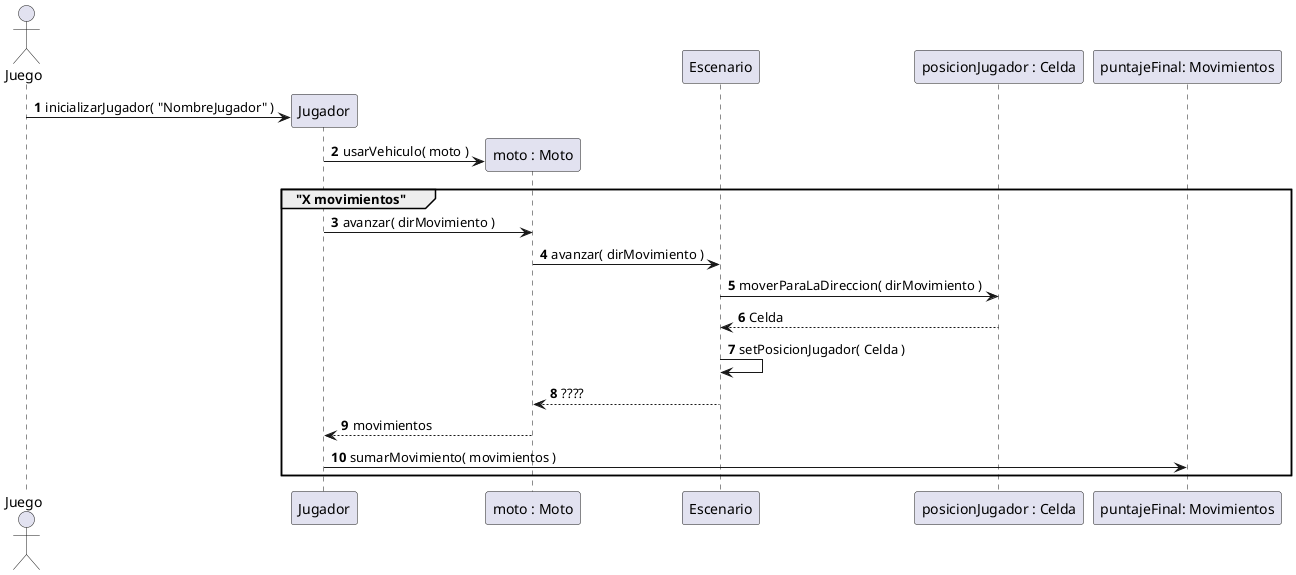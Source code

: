 @startuml
autonumber
actor Juego

create Jugador
Juego -> Jugador: inicializarJugador( "NombreJugador" )

create "moto : Moto"
Jugador -> "moto : Moto": usarVehiculo( moto )

' Esta solución alternativa, donde el escenario tiene
'la celda con la posición del jugador (que al ser un grafo es
'suficiente para movernos)

group "X movimientos"
Jugador -> "moto : Moto": avanzar( dirMovimiento )
"moto : Moto" -> Escenario: avanzar( dirMovimiento )
Escenario -> "posicionJugador : Celda" : moverParaLaDireccion( dirMovimiento )
"posicionJugador : Celda" --> Escenario: Celda
Escenario -> Escenario : setPosicionJugador( Celda )
Escenario --> "moto : Moto": ????

' El problema acá es que de alguna forma, el vehiculo
' tiene que saber que tiene la celda para saber la cantidad
' de movimientos.
' O al reves, la celda saber con que vehiculo queremos avanzar.

'Por ejemplo, ¿Que pasa si nos encontramos un piquete
'y no puedo avanzar?

"moto : Moto" --> Jugador: movimientos
Jugador -> "puntajeFinal: Movimientos": sumarMovimiento( movimientos )
end

@enduml